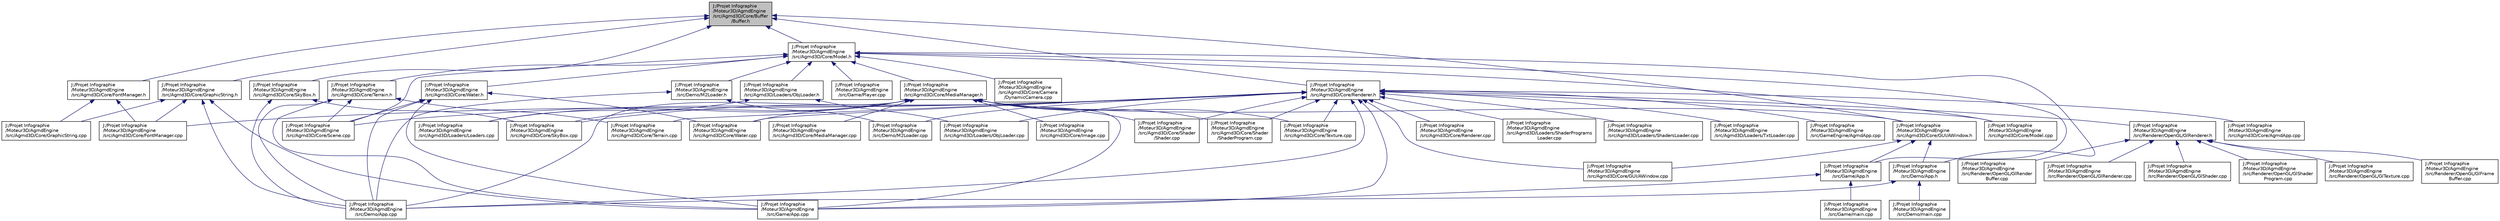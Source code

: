digraph "J:/Projet Infographie/Moteur3D/AgmdEngine/src/Agmd3D/Core/Buffer/Buffer.h"
{
  edge [fontname="Helvetica",fontsize="10",labelfontname="Helvetica",labelfontsize="10"];
  node [fontname="Helvetica",fontsize="10",shape=record];
  Node1 [label="J:/Projet Infographie\l/Moteur3D/AgmdEngine\l/src/Agmd3D/Core/Buffer\l/Buffer.h",height=0.2,width=0.4,color="black", fillcolor="grey75", style="filled" fontcolor="black"];
  Node1 -> Node2 [dir="back",color="midnightblue",fontsize="10",style="solid",fontname="Helvetica"];
  Node2 [label="J:/Projet Infographie\l/Moteur3D/AgmdEngine\l/src/Agmd3D/Core/FontManager.h",height=0.2,width=0.4,color="black", fillcolor="white", style="filled",URL="$_font_manager_8h.html"];
  Node2 -> Node3 [dir="back",color="midnightblue",fontsize="10",style="solid",fontname="Helvetica"];
  Node3 [label="J:/Projet Infographie\l/Moteur3D/AgmdEngine\l/src/Agmd3D/Core/FontManager.cpp",height=0.2,width=0.4,color="black", fillcolor="white", style="filled",URL="$_font_manager_8cpp.html"];
  Node2 -> Node4 [dir="back",color="midnightblue",fontsize="10",style="solid",fontname="Helvetica"];
  Node4 [label="J:/Projet Infographie\l/Moteur3D/AgmdEngine\l/src/Agmd3D/Core/GraphicString.cpp",height=0.2,width=0.4,color="black", fillcolor="white", style="filled",URL="$_graphic_string_8cpp.html"];
  Node1 -> Node5 [dir="back",color="midnightblue",fontsize="10",style="solid",fontname="Helvetica"];
  Node5 [label="J:/Projet Infographie\l/Moteur3D/AgmdEngine\l/src/Agmd3D/Core/GraphicString.h",height=0.2,width=0.4,color="black", fillcolor="white", style="filled",URL="$_graphic_string_8h.html"];
  Node5 -> Node3 [dir="back",color="midnightblue",fontsize="10",style="solid",fontname="Helvetica"];
  Node5 -> Node4 [dir="back",color="midnightblue",fontsize="10",style="solid",fontname="Helvetica"];
  Node5 -> Node6 [dir="back",color="midnightblue",fontsize="10",style="solid",fontname="Helvetica"];
  Node6 [label="J:/Projet Infographie\l/Moteur3D/AgmdEngine\l/src/Demo/App.cpp",height=0.2,width=0.4,color="black", fillcolor="white", style="filled",URL="$_demo_2_app_8cpp.html"];
  Node5 -> Node7 [dir="back",color="midnightblue",fontsize="10",style="solid",fontname="Helvetica"];
  Node7 [label="J:/Projet Infographie\l/Moteur3D/AgmdEngine\l/src/Game/App.cpp",height=0.2,width=0.4,color="black", fillcolor="white", style="filled",URL="$_game_2_app_8cpp.html"];
  Node1 -> Node8 [dir="back",color="midnightblue",fontsize="10",style="solid",fontname="Helvetica"];
  Node8 [label="J:/Projet Infographie\l/Moteur3D/AgmdEngine\l/src/Agmd3D/Core/GUI/AWindow.h",height=0.2,width=0.4,color="black", fillcolor="white", style="filled",URL="$_a_window_8h.html"];
  Node8 -> Node9 [dir="back",color="midnightblue",fontsize="10",style="solid",fontname="Helvetica"];
  Node9 [label="J:/Projet Infographie\l/Moteur3D/AgmdEngine\l/src/Agmd3D/Core/GUI/AWindow.cpp",height=0.2,width=0.4,color="black", fillcolor="white", style="filled",URL="$_a_window_8cpp.html"];
  Node8 -> Node10 [dir="back",color="midnightblue",fontsize="10",style="solid",fontname="Helvetica"];
  Node10 [label="J:/Projet Infographie\l/Moteur3D/AgmdEngine\l/src/Demo/App.h",height=0.2,width=0.4,color="black", fillcolor="white", style="filled",URL="$_demo_2_app_8h.html"];
  Node10 -> Node6 [dir="back",color="midnightblue",fontsize="10",style="solid",fontname="Helvetica"];
  Node10 -> Node11 [dir="back",color="midnightblue",fontsize="10",style="solid",fontname="Helvetica"];
  Node11 [label="J:/Projet Infographie\l/Moteur3D/AgmdEngine\l/src/Demo/main.cpp",height=0.2,width=0.4,color="black", fillcolor="white", style="filled",URL="$_demo_2main_8cpp.html"];
  Node8 -> Node12 [dir="back",color="midnightblue",fontsize="10",style="solid",fontname="Helvetica"];
  Node12 [label="J:/Projet Infographie\l/Moteur3D/AgmdEngine\l/src/Game/App.h",height=0.2,width=0.4,color="black", fillcolor="white", style="filled",URL="$_game_2_app_8h.html"];
  Node12 -> Node7 [dir="back",color="midnightblue",fontsize="10",style="solid",fontname="Helvetica"];
  Node12 -> Node13 [dir="back",color="midnightblue",fontsize="10",style="solid",fontname="Helvetica"];
  Node13 [label="J:/Projet Infographie\l/Moteur3D/AgmdEngine\l/src/Game/main.cpp",height=0.2,width=0.4,color="black", fillcolor="white", style="filled",URL="$_game_2main_8cpp.html"];
  Node1 -> Node14 [dir="back",color="midnightblue",fontsize="10",style="solid",fontname="Helvetica"];
  Node14 [label="J:/Projet Infographie\l/Moteur3D/AgmdEngine\l/src/Agmd3D/Core/Model.h",height=0.2,width=0.4,color="black", fillcolor="white", style="filled",URL="$_model_8h.html"];
  Node14 -> Node15 [dir="back",color="midnightblue",fontsize="10",style="solid",fontname="Helvetica"];
  Node15 [label="J:/Projet Infographie\l/Moteur3D/AgmdEngine\l/src/Agmd3D/Core/Camera\l/DynamicCamera.cpp",height=0.2,width=0.4,color="black", fillcolor="white", style="filled",URL="$_dynamic_camera_8cpp.html"];
  Node14 -> Node16 [dir="back",color="midnightblue",fontsize="10",style="solid",fontname="Helvetica"];
  Node16 [label="J:/Projet Infographie\l/Moteur3D/AgmdEngine\l/src/Agmd3D/Core/MediaManager.h",height=0.2,width=0.4,color="black", fillcolor="white", style="filled",URL="$_media_manager_8h.html"];
  Node16 -> Node8 [dir="back",color="midnightblue",fontsize="10",style="solid",fontname="Helvetica"];
  Node16 -> Node17 [dir="back",color="midnightblue",fontsize="10",style="solid",fontname="Helvetica"];
  Node17 [label="J:/Projet Infographie\l/Moteur3D/AgmdEngine\l/src/Agmd3D/Core/Image.cpp",height=0.2,width=0.4,color="black", fillcolor="white", style="filled",URL="$_image_8cpp.html"];
  Node16 -> Node18 [dir="back",color="midnightblue",fontsize="10",style="solid",fontname="Helvetica"];
  Node18 [label="J:/Projet Infographie\l/Moteur3D/AgmdEngine\l/src/Agmd3D/Core/MediaManager.cpp",height=0.2,width=0.4,color="black", fillcolor="white", style="filled",URL="$_media_manager_8cpp.html"];
  Node16 -> Node19 [dir="back",color="midnightblue",fontsize="10",style="solid",fontname="Helvetica"];
  Node19 [label="J:/Projet Infographie\l/Moteur3D/AgmdEngine\l/src/Agmd3D/Core/Shader\l/Shader.cpp",height=0.2,width=0.4,color="black", fillcolor="white", style="filled",URL="$_shader_8cpp.html"];
  Node16 -> Node20 [dir="back",color="midnightblue",fontsize="10",style="solid",fontname="Helvetica"];
  Node20 [label="J:/Projet Infographie\l/Moteur3D/AgmdEngine\l/src/Agmd3D/Core/Shader\l/ShaderProgram.cpp",height=0.2,width=0.4,color="black", fillcolor="white", style="filled",URL="$_shader_program_8cpp.html"];
  Node16 -> Node21 [dir="back",color="midnightblue",fontsize="10",style="solid",fontname="Helvetica"];
  Node21 [label="J:/Projet Infographie\l/Moteur3D/AgmdEngine\l/src/Agmd3D/Core/SkyBox.cpp",height=0.2,width=0.4,color="black", fillcolor="white", style="filled",URL="$_sky_box_8cpp.html"];
  Node16 -> Node22 [dir="back",color="midnightblue",fontsize="10",style="solid",fontname="Helvetica"];
  Node22 [label="J:/Projet Infographie\l/Moteur3D/AgmdEngine\l/src/Agmd3D/Core/Texture.cpp",height=0.2,width=0.4,color="black", fillcolor="white", style="filled",URL="$_texture_8cpp.html"];
  Node16 -> Node23 [dir="back",color="midnightblue",fontsize="10",style="solid",fontname="Helvetica"];
  Node23 [label="J:/Projet Infographie\l/Moteur3D/AgmdEngine\l/src/Agmd3D/Core/Water.cpp",height=0.2,width=0.4,color="black", fillcolor="white", style="filled",URL="$_water_8cpp.html"];
  Node16 -> Node24 [dir="back",color="midnightblue",fontsize="10",style="solid",fontname="Helvetica"];
  Node24 [label="J:/Projet Infographie\l/Moteur3D/AgmdEngine\l/src/Agmd3D/Loaders/Loaders.cpp",height=0.2,width=0.4,color="black", fillcolor="white", style="filled",URL="$_loaders_8cpp.html"];
  Node16 -> Node6 [dir="back",color="midnightblue",fontsize="10",style="solid",fontname="Helvetica"];
  Node16 -> Node7 [dir="back",color="midnightblue",fontsize="10",style="solid",fontname="Helvetica"];
  Node14 -> Node25 [dir="back",color="midnightblue",fontsize="10",style="solid",fontname="Helvetica"];
  Node25 [label="J:/Projet Infographie\l/Moteur3D/AgmdEngine\l/src/Agmd3D/Core/Model.cpp",height=0.2,width=0.4,color="black", fillcolor="white", style="filled",URL="$_model_8cpp.html"];
  Node14 -> Node26 [dir="back",color="midnightblue",fontsize="10",style="solid",fontname="Helvetica"];
  Node26 [label="J:/Projet Infographie\l/Moteur3D/AgmdEngine\l/src/Agmd3D/Core/Scene.cpp",height=0.2,width=0.4,color="black", fillcolor="white", style="filled",URL="$_scene_8cpp.html"];
  Node14 -> Node27 [dir="back",color="midnightblue",fontsize="10",style="solid",fontname="Helvetica"];
  Node27 [label="J:/Projet Infographie\l/Moteur3D/AgmdEngine\l/src/Agmd3D/Core/Terrain.h",height=0.2,width=0.4,color="black", fillcolor="white", style="filled",URL="$_terrain_8h.html"];
  Node27 -> Node26 [dir="back",color="midnightblue",fontsize="10",style="solid",fontname="Helvetica"];
  Node27 -> Node28 [dir="back",color="midnightblue",fontsize="10",style="solid",fontname="Helvetica"];
  Node28 [label="J:/Projet Infographie\l/Moteur3D/AgmdEngine\l/src/Agmd3D/Core/Terrain.cpp",height=0.2,width=0.4,color="black", fillcolor="white", style="filled",URL="$_terrain_8cpp.html"];
  Node27 -> Node6 [dir="back",color="midnightblue",fontsize="10",style="solid",fontname="Helvetica"];
  Node27 -> Node7 [dir="back",color="midnightblue",fontsize="10",style="solid",fontname="Helvetica"];
  Node14 -> Node29 [dir="back",color="midnightblue",fontsize="10",style="solid",fontname="Helvetica"];
  Node29 [label="J:/Projet Infographie\l/Moteur3D/AgmdEngine\l/src/Agmd3D/Core/Water.h",height=0.2,width=0.4,color="black", fillcolor="white", style="filled",URL="$_water_8h.html"];
  Node29 -> Node26 [dir="back",color="midnightblue",fontsize="10",style="solid",fontname="Helvetica"];
  Node29 -> Node23 [dir="back",color="midnightblue",fontsize="10",style="solid",fontname="Helvetica"];
  Node29 -> Node6 [dir="back",color="midnightblue",fontsize="10",style="solid",fontname="Helvetica"];
  Node29 -> Node7 [dir="back",color="midnightblue",fontsize="10",style="solid",fontname="Helvetica"];
  Node14 -> Node30 [dir="back",color="midnightblue",fontsize="10",style="solid",fontname="Helvetica"];
  Node30 [label="J:/Projet Infographie\l/Moteur3D/AgmdEngine\l/src/Agmd3D/Loaders/ObjLoader.h",height=0.2,width=0.4,color="black", fillcolor="white", style="filled",URL="$_obj_loader_8h.html"];
  Node30 -> Node24 [dir="back",color="midnightblue",fontsize="10",style="solid",fontname="Helvetica"];
  Node30 -> Node31 [dir="back",color="midnightblue",fontsize="10",style="solid",fontname="Helvetica"];
  Node31 [label="J:/Projet Infographie\l/Moteur3D/AgmdEngine\l/src/Agmd3D/Loaders/ObjLoader.cpp",height=0.2,width=0.4,color="black", fillcolor="white", style="filled",URL="$_obj_loader_8cpp.html"];
  Node14 -> Node10 [dir="back",color="midnightblue",fontsize="10",style="solid",fontname="Helvetica"];
  Node14 -> Node32 [dir="back",color="midnightblue",fontsize="10",style="solid",fontname="Helvetica"];
  Node32 [label="J:/Projet Infographie\l/Moteur3D/AgmdEngine\l/src/Demo/M2Loader.h",height=0.2,width=0.4,color="black", fillcolor="white", style="filled",URL="$_m2_loader_8h.html"];
  Node32 -> Node6 [dir="back",color="midnightblue",fontsize="10",style="solid",fontname="Helvetica"];
  Node32 -> Node33 [dir="back",color="midnightblue",fontsize="10",style="solid",fontname="Helvetica"];
  Node33 [label="J:/Projet Infographie\l/Moteur3D/AgmdEngine\l/src/Demo/M2Loader.cpp",height=0.2,width=0.4,color="black", fillcolor="white", style="filled",URL="$_m2_loader_8cpp.html"];
  Node14 -> Node12 [dir="back",color="midnightblue",fontsize="10",style="solid",fontname="Helvetica"];
  Node14 -> Node34 [dir="back",color="midnightblue",fontsize="10",style="solid",fontname="Helvetica"];
  Node34 [label="J:/Projet Infographie\l/Moteur3D/AgmdEngine\l/src/Game/Player.cpp",height=0.2,width=0.4,color="black", fillcolor="white", style="filled",URL="$_player_8cpp.html"];
  Node1 -> Node35 [dir="back",color="midnightblue",fontsize="10",style="solid",fontname="Helvetica"];
  Node35 [label="J:/Projet Infographie\l/Moteur3D/AgmdEngine\l/src/Agmd3D/Core/Renderer.h",height=0.2,width=0.4,color="black", fillcolor="white", style="filled",URL="$_renderer_8h.html"];
  Node35 -> Node36 [dir="back",color="midnightblue",fontsize="10",style="solid",fontname="Helvetica"];
  Node36 [label="J:/Projet Infographie\l/Moteur3D/AgmdEngine\l/src/Agmd3D/Core/AgmdApp.cpp",height=0.2,width=0.4,color="black", fillcolor="white", style="filled",URL="$_agmd3_d_2_core_2_agmd_app_8cpp.html"];
  Node35 -> Node3 [dir="back",color="midnightblue",fontsize="10",style="solid",fontname="Helvetica"];
  Node35 -> Node9 [dir="back",color="midnightblue",fontsize="10",style="solid",fontname="Helvetica"];
  Node35 -> Node25 [dir="back",color="midnightblue",fontsize="10",style="solid",fontname="Helvetica"];
  Node35 -> Node37 [dir="back",color="midnightblue",fontsize="10",style="solid",fontname="Helvetica"];
  Node37 [label="J:/Projet Infographie\l/Moteur3D/AgmdEngine\l/src/Agmd3D/Core/Renderer.cpp",height=0.2,width=0.4,color="black", fillcolor="white", style="filled",URL="$_renderer_8cpp.html"];
  Node35 -> Node26 [dir="back",color="midnightblue",fontsize="10",style="solid",fontname="Helvetica"];
  Node35 -> Node19 [dir="back",color="midnightblue",fontsize="10",style="solid",fontname="Helvetica"];
  Node35 -> Node20 [dir="back",color="midnightblue",fontsize="10",style="solid",fontname="Helvetica"];
  Node35 -> Node21 [dir="back",color="midnightblue",fontsize="10",style="solid",fontname="Helvetica"];
  Node35 -> Node28 [dir="back",color="midnightblue",fontsize="10",style="solid",fontname="Helvetica"];
  Node35 -> Node22 [dir="back",color="midnightblue",fontsize="10",style="solid",fontname="Helvetica"];
  Node35 -> Node23 [dir="back",color="midnightblue",fontsize="10",style="solid",fontname="Helvetica"];
  Node35 -> Node31 [dir="back",color="midnightblue",fontsize="10",style="solid",fontname="Helvetica"];
  Node35 -> Node38 [dir="back",color="midnightblue",fontsize="10",style="solid",fontname="Helvetica"];
  Node38 [label="J:/Projet Infographie\l/Moteur3D/AgmdEngine\l/src/Agmd3D/Loaders/ShaderPrograms\lLoader.cpp",height=0.2,width=0.4,color="black", fillcolor="white", style="filled",URL="$_shader_programs_loader_8cpp.html"];
  Node35 -> Node39 [dir="back",color="midnightblue",fontsize="10",style="solid",fontname="Helvetica"];
  Node39 [label="J:/Projet Infographie\l/Moteur3D/AgmdEngine\l/src/Agmd3D/Loaders/ShadersLoader.cpp",height=0.2,width=0.4,color="black", fillcolor="white", style="filled",URL="$_shaders_loader_8cpp.html"];
  Node35 -> Node40 [dir="back",color="midnightblue",fontsize="10",style="solid",fontname="Helvetica"];
  Node40 [label="J:/Projet Infographie\l/Moteur3D/AgmdEngine\l/src/Agmd3D/Loaders/TxtLoader.cpp",height=0.2,width=0.4,color="black", fillcolor="white", style="filled",URL="$_txt_loader_8cpp.html"];
  Node35 -> Node6 [dir="back",color="midnightblue",fontsize="10",style="solid",fontname="Helvetica"];
  Node35 -> Node33 [dir="back",color="midnightblue",fontsize="10",style="solid",fontname="Helvetica"];
  Node35 -> Node7 [dir="back",color="midnightblue",fontsize="10",style="solid",fontname="Helvetica"];
  Node35 -> Node41 [dir="back",color="midnightblue",fontsize="10",style="solid",fontname="Helvetica"];
  Node41 [label="J:/Projet Infographie\l/Moteur3D/AgmdEngine\l/src/GameEngine/AgmdApp.cpp",height=0.2,width=0.4,color="black", fillcolor="white", style="filled",URL="$_game_engine_2_agmd_app_8cpp.html"];
  Node35 -> Node42 [dir="back",color="midnightblue",fontsize="10",style="solid",fontname="Helvetica"];
  Node42 [label="J:/Projet Infographie\l/Moteur3D/AgmdEngine\l/src/Renderer/OpenGL/GlRenderer.h",height=0.2,width=0.4,color="black", fillcolor="white", style="filled",URL="$_gl_renderer_8h.html"];
  Node42 -> Node43 [dir="back",color="midnightblue",fontsize="10",style="solid",fontname="Helvetica"];
  Node43 [label="J:/Projet Infographie\l/Moteur3D/AgmdEngine\l/src/Renderer/OpenGL/GlFrame\lBuffer.cpp",height=0.2,width=0.4,color="black", fillcolor="white", style="filled",URL="$_gl_frame_buffer_8cpp.html"];
  Node42 -> Node44 [dir="back",color="midnightblue",fontsize="10",style="solid",fontname="Helvetica"];
  Node44 [label="J:/Projet Infographie\l/Moteur3D/AgmdEngine\l/src/Renderer/OpenGL/GlRender\lBuffer.cpp",height=0.2,width=0.4,color="black", fillcolor="white", style="filled",URL="$_gl_render_buffer_8cpp.html"];
  Node42 -> Node45 [dir="back",color="midnightblue",fontsize="10",style="solid",fontname="Helvetica"];
  Node45 [label="J:/Projet Infographie\l/Moteur3D/AgmdEngine\l/src/Renderer/OpenGL/GlRenderer.cpp",height=0.2,width=0.4,color="black", fillcolor="white", style="filled",URL="$_gl_renderer_8cpp.html"];
  Node42 -> Node46 [dir="back",color="midnightblue",fontsize="10",style="solid",fontname="Helvetica"];
  Node46 [label="J:/Projet Infographie\l/Moteur3D/AgmdEngine\l/src/Renderer/OpenGL/GlShader.cpp",height=0.2,width=0.4,color="black", fillcolor="white", style="filled",URL="$_gl_shader_8cpp.html"];
  Node42 -> Node47 [dir="back",color="midnightblue",fontsize="10",style="solid",fontname="Helvetica"];
  Node47 [label="J:/Projet Infographie\l/Moteur3D/AgmdEngine\l/src/Renderer/OpenGL/GlShader\lProgram.cpp",height=0.2,width=0.4,color="black", fillcolor="white", style="filled",URL="$_gl_shader_program_8cpp.html"];
  Node42 -> Node48 [dir="back",color="midnightblue",fontsize="10",style="solid",fontname="Helvetica"];
  Node48 [label="J:/Projet Infographie\l/Moteur3D/AgmdEngine\l/src/Renderer/OpenGL/GlTexture.cpp",height=0.2,width=0.4,color="black", fillcolor="white", style="filled",URL="$_gl_texture_8cpp.html"];
  Node1 -> Node49 [dir="back",color="midnightblue",fontsize="10",style="solid",fontname="Helvetica"];
  Node49 [label="J:/Projet Infographie\l/Moteur3D/AgmdEngine\l/src/Agmd3D/Core/SkyBox.h",height=0.2,width=0.4,color="black", fillcolor="white", style="filled",URL="$_sky_box_8h.html"];
  Node49 -> Node21 [dir="back",color="midnightblue",fontsize="10",style="solid",fontname="Helvetica"];
  Node49 -> Node6 [dir="back",color="midnightblue",fontsize="10",style="solid",fontname="Helvetica"];
}
